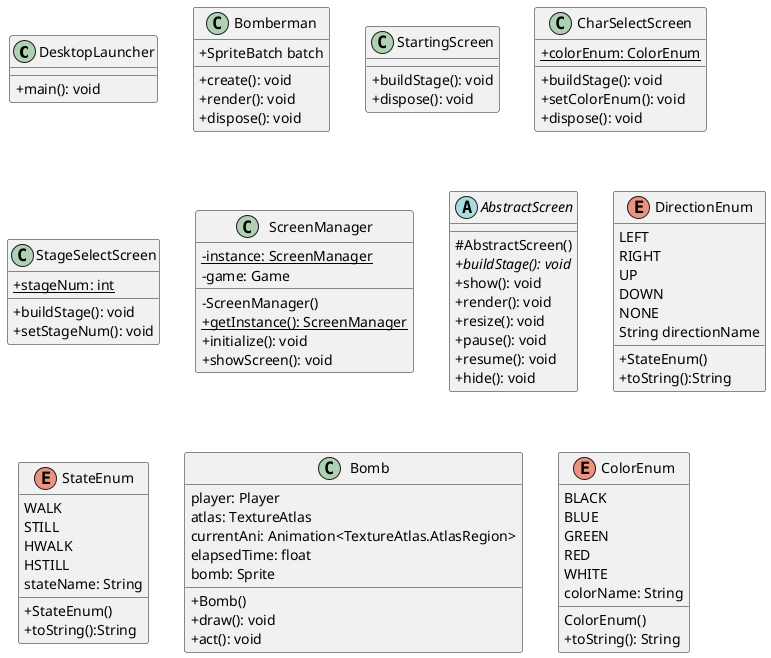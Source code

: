 @startuml
skinparam classAttributeIconSize 0

class DesktopLauncher{
    +main(): void
}

class Bomberman{
    +SpriteBatch batch
    +create(): void
    +render(): void
    +dispose(): void
}

class StartingScreen{
    +buildStage(): void
    +dispose(): void
}
class CharSelectScreen{
    +{static}colorEnum: ColorEnum
    +buildStage(): void
    +setColorEnum(): void
    +dispose(): void
}
class StageSelectScreen{
    +{static}stageNum: int
    +buildStage(): void
    +setStageNum(): void
}
-class ScreenManager{
    -{static}instance: ScreenManager
    -game: Game
    -ScreenManager()
    +{static} getInstance(): ScreenManager
    + initialize(): void
    + showScreen(): void
}
abstract class AbstractScreen{
    #AbstractScreen()
    +{abstract} buildStage(): void
    + show(): void
    + render(): void
    + resize(): void
    + pause(): void
    + resume(): void
    + hide(): void
}

enum DirectionEnum{
    LEFT
    RIGHT
    UP
    DOWN
    NONE
    String directionName
    +StateEnum()
    +toString():String
}
enum StateEnum{
    WALK
    STILL
    HWALK
    HSTILL
    stateName: String
    +StateEnum()
    +toString():String
}
class Bomb{
    player: Player
    atlas: TextureAtlas
    currentAni: Animation<TextureAtlas.AtlasRegion>
    elapsedTime: float
    bomb: Sprite
    +Bomb()
    +draw(): void
    +act(): void
}
enum ColorEnum{
    BLACK
    BLUE
    GREEN
    RED
    WHITE
    colorName: String
    ColorEnum()
    +toString(): String
}

@enduml

